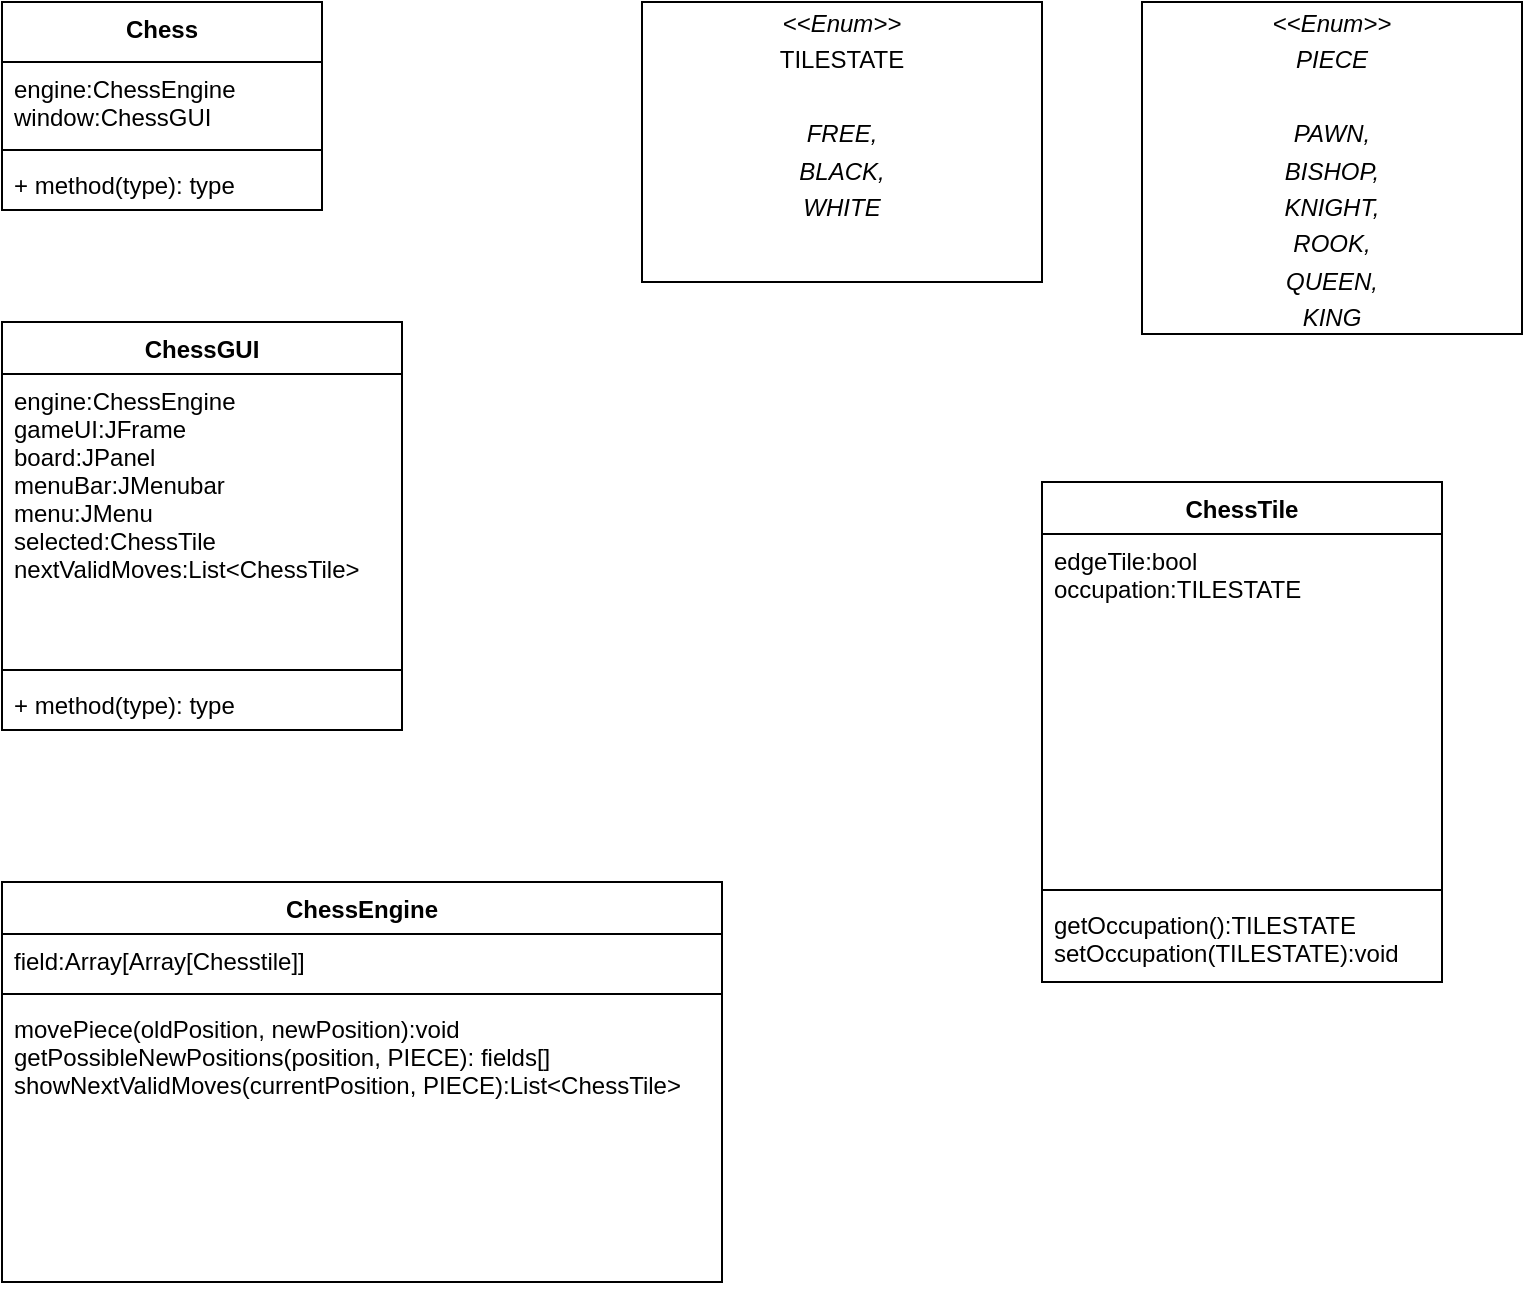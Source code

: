 <mxfile version="14.7.0" type="device"><diagram id="7MxxzwHJM8aWSUqH6DCI" name="Seite-1"><mxGraphModel dx="668" dy="790" grid="1" gridSize="10" guides="1" tooltips="1" connect="1" arrows="1" fold="1" page="1" pageScale="1" pageWidth="827" pageHeight="1169" math="0" shadow="0"><root><mxCell id="0"/><mxCell id="1" parent="0"/><mxCell id="5WoYeaTMIYlhVhKQOqjA-8" value="Chess" style="swimlane;fontStyle=1;align=center;verticalAlign=top;childLayout=stackLayout;horizontal=1;startSize=30;horizontalStack=0;resizeParent=1;resizeParentMax=0;resizeLast=0;collapsible=1;marginBottom=0;" parent="1" vertex="1"><mxGeometry x="40" y="40" width="160" height="104" as="geometry"/></mxCell><mxCell id="5WoYeaTMIYlhVhKQOqjA-9" value="engine:ChessEngine&#xA;window:ChessGUI" style="text;strokeColor=none;fillColor=none;align=left;verticalAlign=top;spacingLeft=4;spacingRight=4;overflow=hidden;rotatable=0;points=[[0,0.5],[1,0.5]];portConstraint=eastwest;" parent="5WoYeaTMIYlhVhKQOqjA-8" vertex="1"><mxGeometry y="30" width="160" height="40" as="geometry"/></mxCell><mxCell id="5WoYeaTMIYlhVhKQOqjA-10" value="" style="line;strokeWidth=1;fillColor=none;align=left;verticalAlign=middle;spacingTop=-1;spacingLeft=3;spacingRight=3;rotatable=0;labelPosition=right;points=[];portConstraint=eastwest;" parent="5WoYeaTMIYlhVhKQOqjA-8" vertex="1"><mxGeometry y="70" width="160" height="8" as="geometry"/></mxCell><mxCell id="5WoYeaTMIYlhVhKQOqjA-11" value="+ method(type): type" style="text;strokeColor=none;fillColor=none;align=left;verticalAlign=top;spacingLeft=4;spacingRight=4;overflow=hidden;rotatable=0;points=[[0,0.5],[1,0.5]];portConstraint=eastwest;" parent="5WoYeaTMIYlhVhKQOqjA-8" vertex="1"><mxGeometry y="78" width="160" height="26" as="geometry"/></mxCell><mxCell id="5WoYeaTMIYlhVhKQOqjA-12" value="ChessEngine" style="swimlane;fontStyle=1;align=center;verticalAlign=top;childLayout=stackLayout;horizontal=1;startSize=26;horizontalStack=0;resizeParent=1;resizeParentMax=0;resizeLast=0;collapsible=1;marginBottom=0;" parent="1" vertex="1"><mxGeometry x="40" y="480" width="360" height="200" as="geometry"/></mxCell><mxCell id="5WoYeaTMIYlhVhKQOqjA-13" value="field:Array[Array[Chesstile]]" style="text;strokeColor=none;fillColor=none;align=left;verticalAlign=top;spacingLeft=4;spacingRight=4;overflow=hidden;rotatable=0;points=[[0,0.5],[1,0.5]];portConstraint=eastwest;" parent="5WoYeaTMIYlhVhKQOqjA-12" vertex="1"><mxGeometry y="26" width="360" height="26" as="geometry"/></mxCell><mxCell id="5WoYeaTMIYlhVhKQOqjA-14" value="" style="line;strokeWidth=1;fillColor=none;align=left;verticalAlign=middle;spacingTop=-1;spacingLeft=3;spacingRight=3;rotatable=0;labelPosition=right;points=[];portConstraint=eastwest;" parent="5WoYeaTMIYlhVhKQOqjA-12" vertex="1"><mxGeometry y="52" width="360" height="8" as="geometry"/></mxCell><mxCell id="5WoYeaTMIYlhVhKQOqjA-15" value="movePiece(oldPosition, newPosition):void&#xA;getPossibleNewPositions(position, PIECE): fields[]&#xA;showNextValidMoves(currentPosition, PIECE):List&lt;ChessTile&gt;&#xA;" style="text;strokeColor=none;fillColor=none;align=left;verticalAlign=top;spacingLeft=4;spacingRight=4;overflow=hidden;rotatable=0;points=[[0,0.5],[1,0.5]];portConstraint=eastwest;" parent="5WoYeaTMIYlhVhKQOqjA-12" vertex="1"><mxGeometry y="60" width="360" height="140" as="geometry"/></mxCell><mxCell id="5WoYeaTMIYlhVhKQOqjA-16" value="ChessGUI" style="swimlane;fontStyle=1;align=center;verticalAlign=top;childLayout=stackLayout;horizontal=1;startSize=26;horizontalStack=0;resizeParent=1;resizeParentMax=0;resizeLast=0;collapsible=1;marginBottom=0;" parent="1" vertex="1"><mxGeometry x="40" y="200" width="200" height="204" as="geometry"/></mxCell><mxCell id="5WoYeaTMIYlhVhKQOqjA-17" value="engine:ChessEngine&#xA;gameUI:JFrame&#xA;board:JPanel&#xA;menuBar:JMenubar&#xA;menu:JMenu&#xA;selected:ChessTile&#xA;nextValidMoves:List&lt;ChessTile&gt;&#xA;&#xA;&#xA;" style="text;strokeColor=none;fillColor=none;align=left;verticalAlign=top;spacingLeft=4;spacingRight=4;overflow=hidden;rotatable=0;points=[[0,0.5],[1,0.5]];portConstraint=eastwest;" parent="5WoYeaTMIYlhVhKQOqjA-16" vertex="1"><mxGeometry y="26" width="200" height="144" as="geometry"/></mxCell><mxCell id="5WoYeaTMIYlhVhKQOqjA-18" value="" style="line;strokeWidth=1;fillColor=none;align=left;verticalAlign=middle;spacingTop=-1;spacingLeft=3;spacingRight=3;rotatable=0;labelPosition=right;points=[];portConstraint=eastwest;" parent="5WoYeaTMIYlhVhKQOqjA-16" vertex="1"><mxGeometry y="170" width="200" height="8" as="geometry"/></mxCell><mxCell id="5WoYeaTMIYlhVhKQOqjA-19" value="+ method(type): type" style="text;strokeColor=none;fillColor=none;align=left;verticalAlign=top;spacingLeft=4;spacingRight=4;overflow=hidden;rotatable=0;points=[[0,0.5],[1,0.5]];portConstraint=eastwest;" parent="5WoYeaTMIYlhVhKQOqjA-16" vertex="1"><mxGeometry y="178" width="200" height="26" as="geometry"/></mxCell><mxCell id="5WoYeaTMIYlhVhKQOqjA-20" value="ChessTile" style="swimlane;fontStyle=1;align=center;verticalAlign=top;childLayout=stackLayout;horizontal=1;startSize=26;horizontalStack=0;resizeParent=1;resizeParentMax=0;resizeLast=0;collapsible=1;marginBottom=0;" parent="1" vertex="1"><mxGeometry x="560" y="280" width="200" height="250" as="geometry"/></mxCell><mxCell id="5WoYeaTMIYlhVhKQOqjA-21" value="edgeTile:bool&#xA;occupation:TILESTATE" style="text;strokeColor=none;fillColor=none;align=left;verticalAlign=top;spacingLeft=4;spacingRight=4;overflow=hidden;rotatable=0;points=[[0,0.5],[1,0.5]];portConstraint=eastwest;" parent="5WoYeaTMIYlhVhKQOqjA-20" vertex="1"><mxGeometry y="26" width="200" height="174" as="geometry"/></mxCell><mxCell id="5WoYeaTMIYlhVhKQOqjA-22" value="" style="line;strokeWidth=1;fillColor=none;align=left;verticalAlign=middle;spacingTop=-1;spacingLeft=3;spacingRight=3;rotatable=0;labelPosition=right;points=[];portConstraint=eastwest;" parent="5WoYeaTMIYlhVhKQOqjA-20" vertex="1"><mxGeometry y="200" width="200" height="8" as="geometry"/></mxCell><mxCell id="5WoYeaTMIYlhVhKQOqjA-23" value="getOccupation():TILESTATE&#xA;setOccupation(TILESTATE):void" style="text;strokeColor=none;fillColor=none;align=left;verticalAlign=top;spacingLeft=4;spacingRight=4;overflow=hidden;rotatable=0;points=[[0,0.5],[1,0.5]];portConstraint=eastwest;" parent="5WoYeaTMIYlhVhKQOqjA-20" vertex="1"><mxGeometry y="208" width="200" height="42" as="geometry"/></mxCell><mxCell id="5WoYeaTMIYlhVhKQOqjA-25" value="&lt;p style=&quot;margin: 0px ; margin-top: 4px ; text-align: center&quot;&gt;&lt;i&gt;&amp;lt;&amp;lt;Enum&amp;gt;&amp;gt;&lt;/i&gt;&lt;/p&gt;&lt;p style=&quot;margin: 0px ; margin-top: 4px ; text-align: center&quot;&gt;TILESTATE&lt;br&gt;&lt;/p&gt;&lt;p style=&quot;margin: 0px ; margin-top: 4px ; text-align: center&quot;&gt;&lt;i&gt;&lt;br&gt;&lt;/i&gt;&lt;/p&gt;&lt;p style=&quot;margin: 0px ; margin-top: 4px ; text-align: center&quot;&gt;&lt;i&gt;FREE,&lt;/i&gt;&lt;/p&gt;&lt;p style=&quot;margin: 0px ; margin-top: 4px ; text-align: center&quot;&gt;&lt;i&gt;BLACK,&lt;/i&gt;&lt;/p&gt;&lt;p style=&quot;margin: 0px ; margin-top: 4px ; text-align: center&quot;&gt;&lt;i&gt;WHITE&lt;/i&gt;&lt;/p&gt;" style="verticalAlign=top;align=left;overflow=fill;fontSize=12;fontFamily=Helvetica;html=1;" parent="1" vertex="1"><mxGeometry x="360" y="40" width="200" height="140" as="geometry"/></mxCell><mxCell id="5WoYeaTMIYlhVhKQOqjA-26" value="&lt;p style=&quot;margin: 0px ; margin-top: 4px ; text-align: center&quot;&gt;&lt;i&gt;&amp;lt;&amp;lt;Enum&amp;gt;&amp;gt;&lt;/i&gt;&lt;/p&gt;&lt;p style=&quot;margin: 0px ; margin-top: 4px ; text-align: center&quot;&gt;&lt;i&gt;PIECE&lt;/i&gt;&lt;/p&gt;&lt;p style=&quot;margin: 0px ; margin-top: 4px ; text-align: center&quot;&gt;&lt;i&gt;&lt;br&gt;&lt;/i&gt;&lt;/p&gt;&lt;p style=&quot;margin: 0px ; margin-top: 4px ; text-align: center&quot;&gt;&lt;i&gt;PAWN,&lt;/i&gt;&lt;/p&gt;&lt;p style=&quot;margin: 0px ; margin-top: 4px ; text-align: center&quot;&gt;&lt;i&gt;BISHOP,&lt;/i&gt;&lt;/p&gt;&lt;p style=&quot;margin: 0px ; margin-top: 4px ; text-align: center&quot;&gt;&lt;i&gt;KNIGHT,&lt;/i&gt;&lt;/p&gt;&lt;p style=&quot;margin: 0px ; margin-top: 4px ; text-align: center&quot;&gt;&lt;i&gt;ROOK,&lt;/i&gt;&lt;/p&gt;&lt;p style=&quot;margin: 0px ; margin-top: 4px ; text-align: center&quot;&gt;&lt;i&gt;QUEEN,&lt;/i&gt;&lt;/p&gt;&lt;p style=&quot;margin: 0px ; margin-top: 4px ; text-align: center&quot;&gt;&lt;i&gt;KING&lt;/i&gt;&lt;/p&gt;" style="verticalAlign=top;align=left;overflow=fill;fontSize=12;fontFamily=Helvetica;html=1;" parent="1" vertex="1"><mxGeometry x="610" y="40" width="190" height="166" as="geometry"/></mxCell></root></mxGraphModel></diagram></mxfile>
